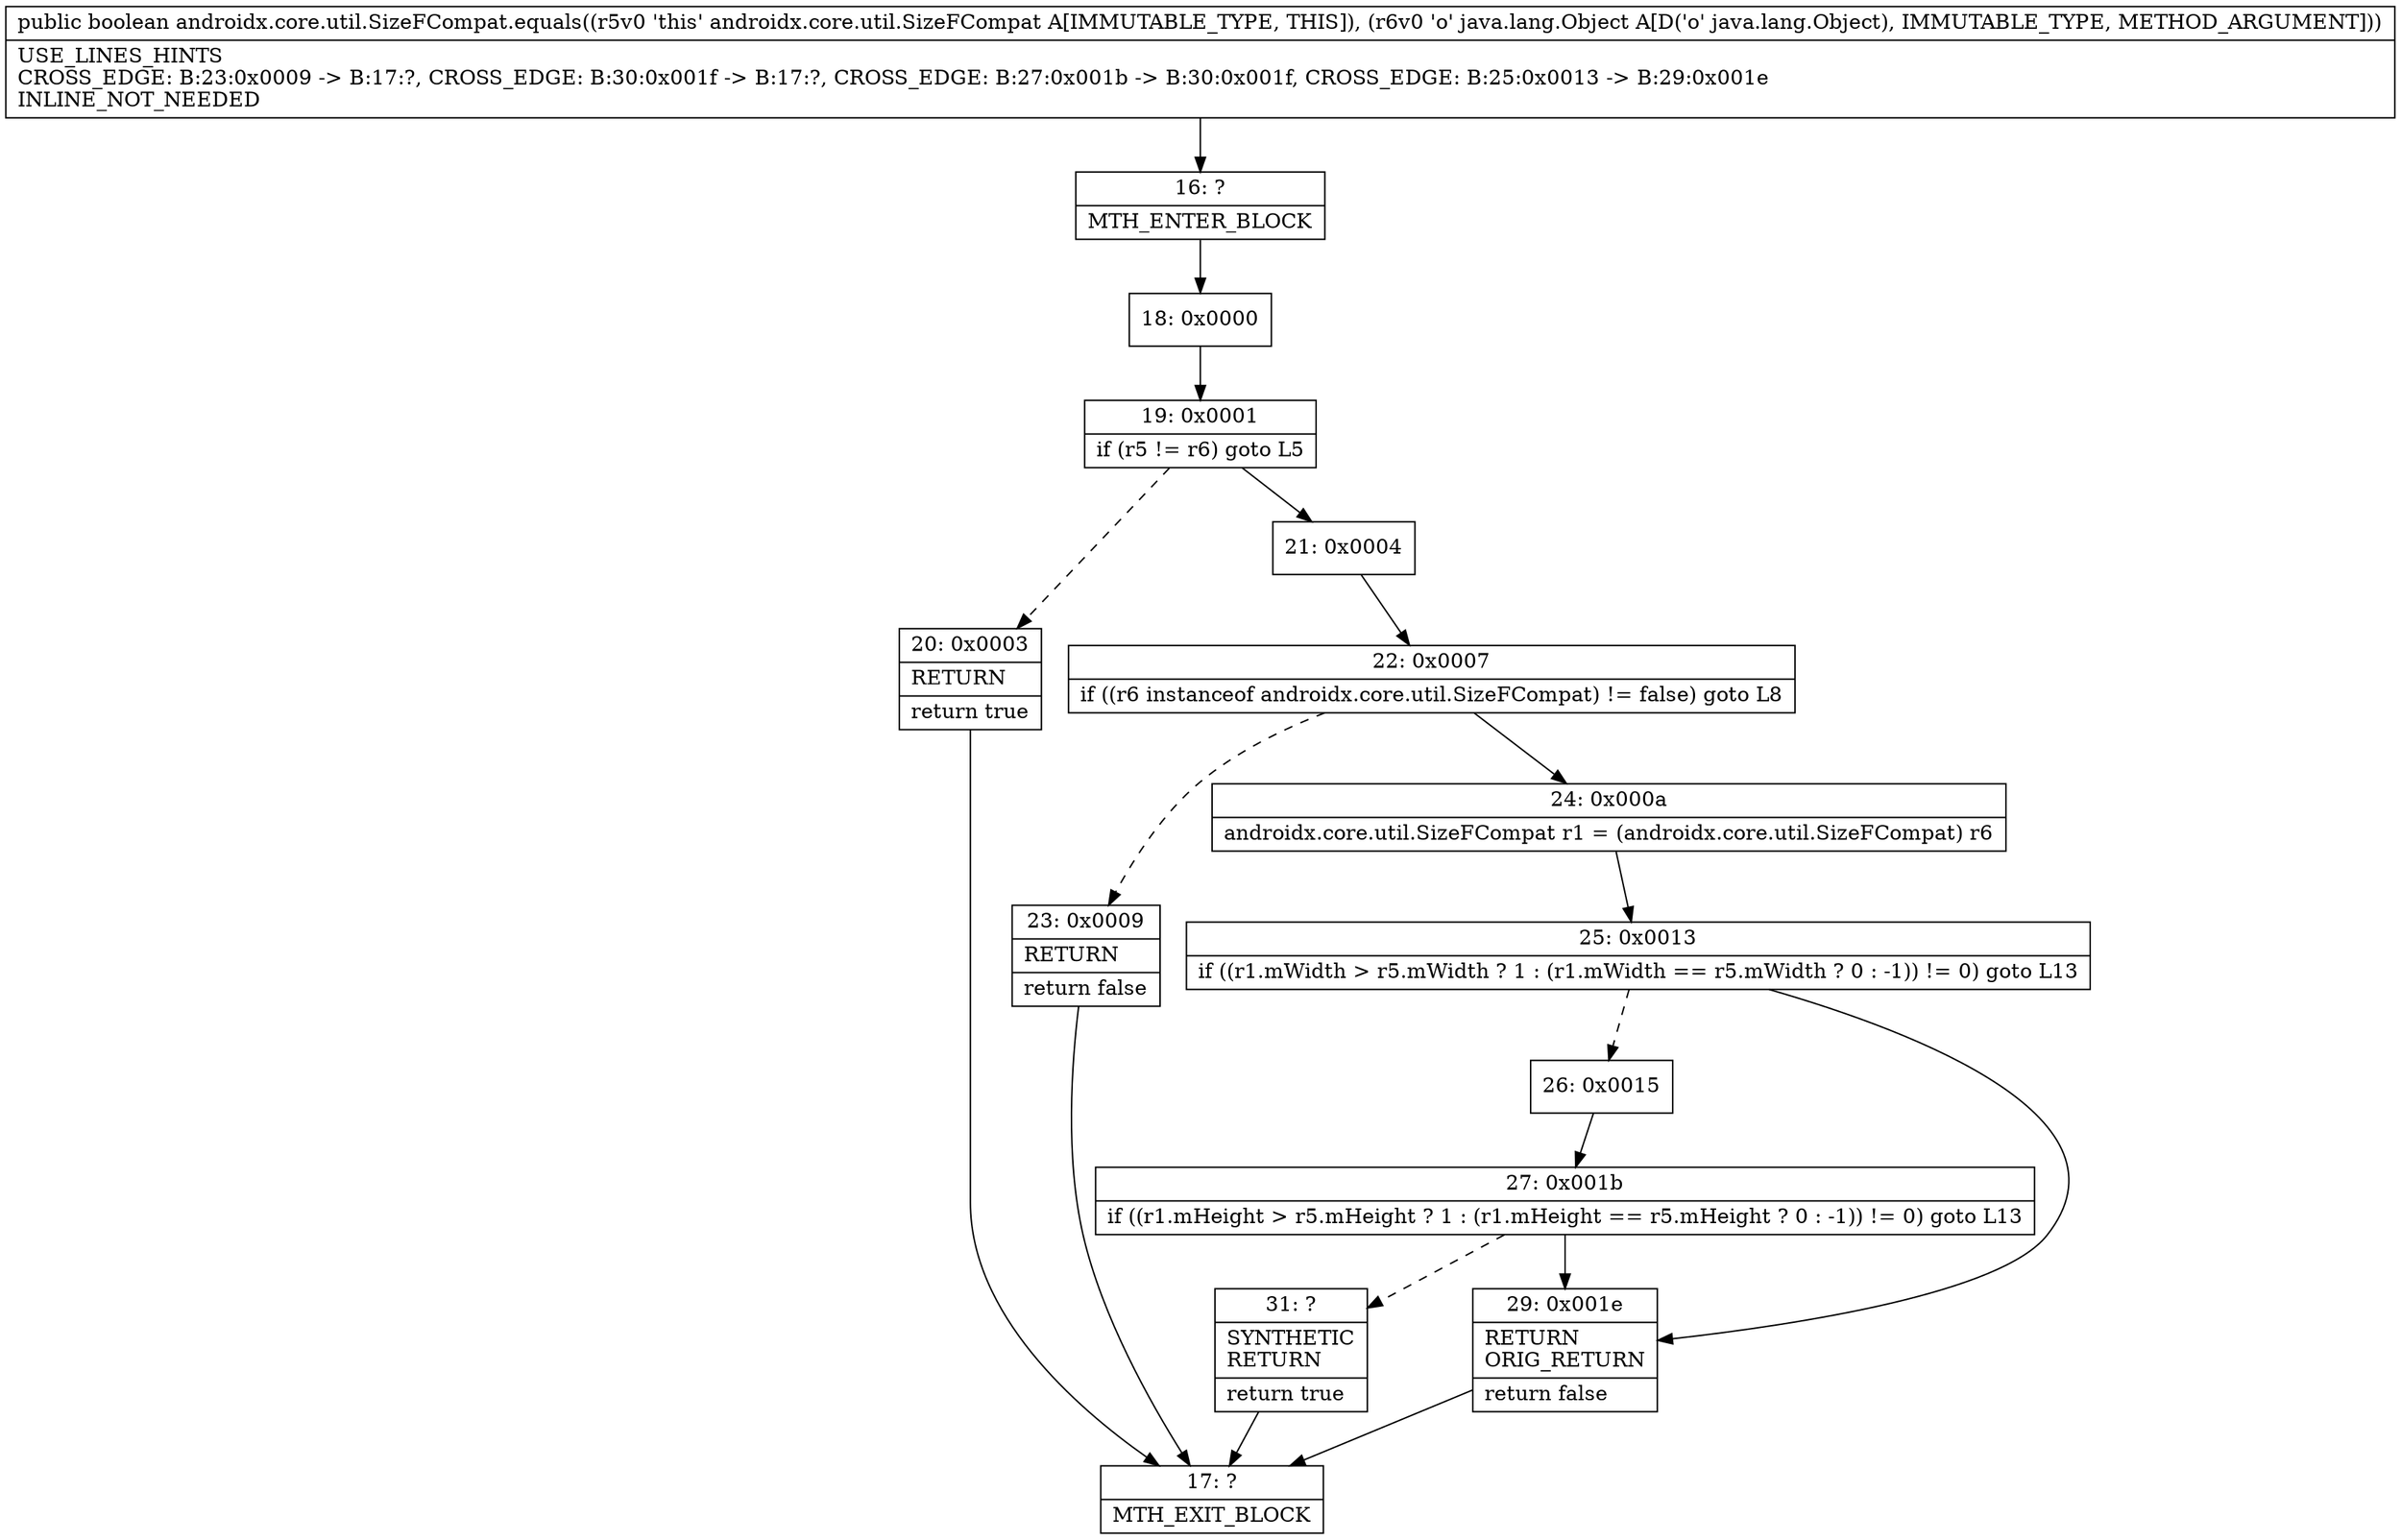 digraph "CFG forandroidx.core.util.SizeFCompat.equals(Ljava\/lang\/Object;)Z" {
Node_16 [shape=record,label="{16\:\ ?|MTH_ENTER_BLOCK\l}"];
Node_18 [shape=record,label="{18\:\ 0x0000}"];
Node_19 [shape=record,label="{19\:\ 0x0001|if (r5 != r6) goto L5\l}"];
Node_20 [shape=record,label="{20\:\ 0x0003|RETURN\l|return true\l}"];
Node_17 [shape=record,label="{17\:\ ?|MTH_EXIT_BLOCK\l}"];
Node_21 [shape=record,label="{21\:\ 0x0004}"];
Node_22 [shape=record,label="{22\:\ 0x0007|if ((r6 instanceof androidx.core.util.SizeFCompat) != false) goto L8\l}"];
Node_23 [shape=record,label="{23\:\ 0x0009|RETURN\l|return false\l}"];
Node_24 [shape=record,label="{24\:\ 0x000a|androidx.core.util.SizeFCompat r1 = (androidx.core.util.SizeFCompat) r6\l}"];
Node_25 [shape=record,label="{25\:\ 0x0013|if ((r1.mWidth \> r5.mWidth ? 1 : (r1.mWidth == r5.mWidth ? 0 : \-1)) != 0) goto L13\l}"];
Node_26 [shape=record,label="{26\:\ 0x0015}"];
Node_27 [shape=record,label="{27\:\ 0x001b|if ((r1.mHeight \> r5.mHeight ? 1 : (r1.mHeight == r5.mHeight ? 0 : \-1)) != 0) goto L13\l}"];
Node_31 [shape=record,label="{31\:\ ?|SYNTHETIC\lRETURN\l|return true\l}"];
Node_29 [shape=record,label="{29\:\ 0x001e|RETURN\lORIG_RETURN\l|return false\l}"];
MethodNode[shape=record,label="{public boolean androidx.core.util.SizeFCompat.equals((r5v0 'this' androidx.core.util.SizeFCompat A[IMMUTABLE_TYPE, THIS]), (r6v0 'o' java.lang.Object A[D('o' java.lang.Object), IMMUTABLE_TYPE, METHOD_ARGUMENT]))  | USE_LINES_HINTS\lCROSS_EDGE: B:23:0x0009 \-\> B:17:?, CROSS_EDGE: B:30:0x001f \-\> B:17:?, CROSS_EDGE: B:27:0x001b \-\> B:30:0x001f, CROSS_EDGE: B:25:0x0013 \-\> B:29:0x001e\lINLINE_NOT_NEEDED\l}"];
MethodNode -> Node_16;Node_16 -> Node_18;
Node_18 -> Node_19;
Node_19 -> Node_20[style=dashed];
Node_19 -> Node_21;
Node_20 -> Node_17;
Node_21 -> Node_22;
Node_22 -> Node_23[style=dashed];
Node_22 -> Node_24;
Node_23 -> Node_17;
Node_24 -> Node_25;
Node_25 -> Node_26[style=dashed];
Node_25 -> Node_29;
Node_26 -> Node_27;
Node_27 -> Node_29;
Node_27 -> Node_31[style=dashed];
Node_31 -> Node_17;
Node_29 -> Node_17;
}


